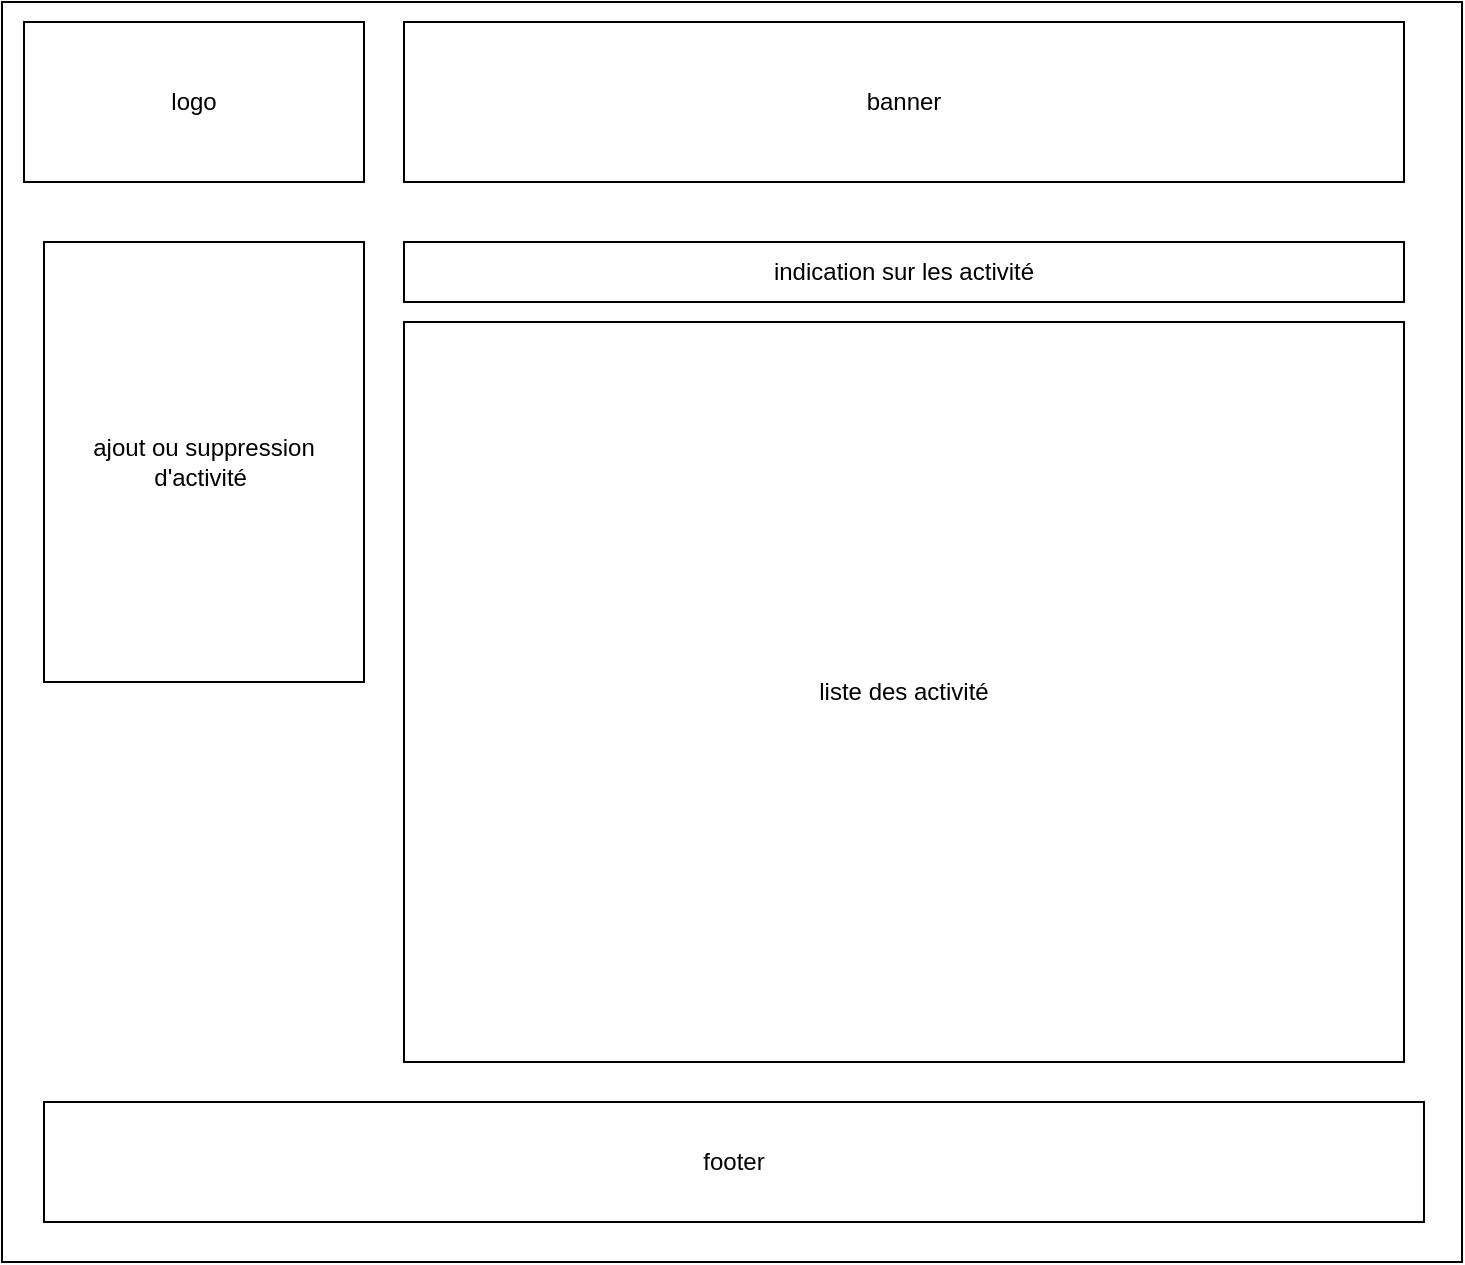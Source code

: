<mxfile version="13.1.14" type="device"><diagram id="M5WxYCEq5FjJ_Pr4nhlj" name="Page-1"><mxGraphModel dx="1278" dy="631" grid="1" gridSize="10" guides="1" tooltips="1" connect="1" arrows="1" fold="1" page="1" pageScale="1" pageWidth="827" pageHeight="1169" math="0" shadow="0"><root><mxCell id="0"/><mxCell id="1" parent="0"/><mxCell id="TmcLfqyJ6jRxzCnO-Wqd-1" value="" style="rounded=0;whiteSpace=wrap;html=1;" parent="1" vertex="1"><mxGeometry x="49" y="120" width="730" height="630" as="geometry"/></mxCell><mxCell id="TmcLfqyJ6jRxzCnO-Wqd-2" value="logo" style="rounded=0;whiteSpace=wrap;html=1;" parent="1" vertex="1"><mxGeometry x="60" y="130" width="170" height="80" as="geometry"/></mxCell><mxCell id="TmcLfqyJ6jRxzCnO-Wqd-3" value="banner" style="rounded=0;whiteSpace=wrap;html=1;" parent="1" vertex="1"><mxGeometry x="250" y="130" width="500" height="80" as="geometry"/></mxCell><mxCell id="TmcLfqyJ6jRxzCnO-Wqd-4" value="ajout ou suppression d'activité&amp;nbsp;" style="rounded=0;whiteSpace=wrap;html=1;" parent="1" vertex="1"><mxGeometry x="70" y="240" width="160" height="220" as="geometry"/></mxCell><mxCell id="TmcLfqyJ6jRxzCnO-Wqd-5" value="footer" style="rounded=0;whiteSpace=wrap;html=1;" parent="1" vertex="1"><mxGeometry x="70" y="670" width="690" height="60" as="geometry"/></mxCell><mxCell id="TmcLfqyJ6jRxzCnO-Wqd-7" value="liste des activité" style="rounded=0;whiteSpace=wrap;html=1;" parent="1" vertex="1"><mxGeometry x="250" y="280" width="500" height="370" as="geometry"/></mxCell><mxCell id="9zRGOKkioAJR4xQ8U5UW-1" value="indication sur les activité" style="rounded=0;whiteSpace=wrap;html=1;" parent="1" vertex="1"><mxGeometry x="250" y="240" width="500" height="30" as="geometry"/></mxCell></root></mxGraphModel></diagram></mxfile>
